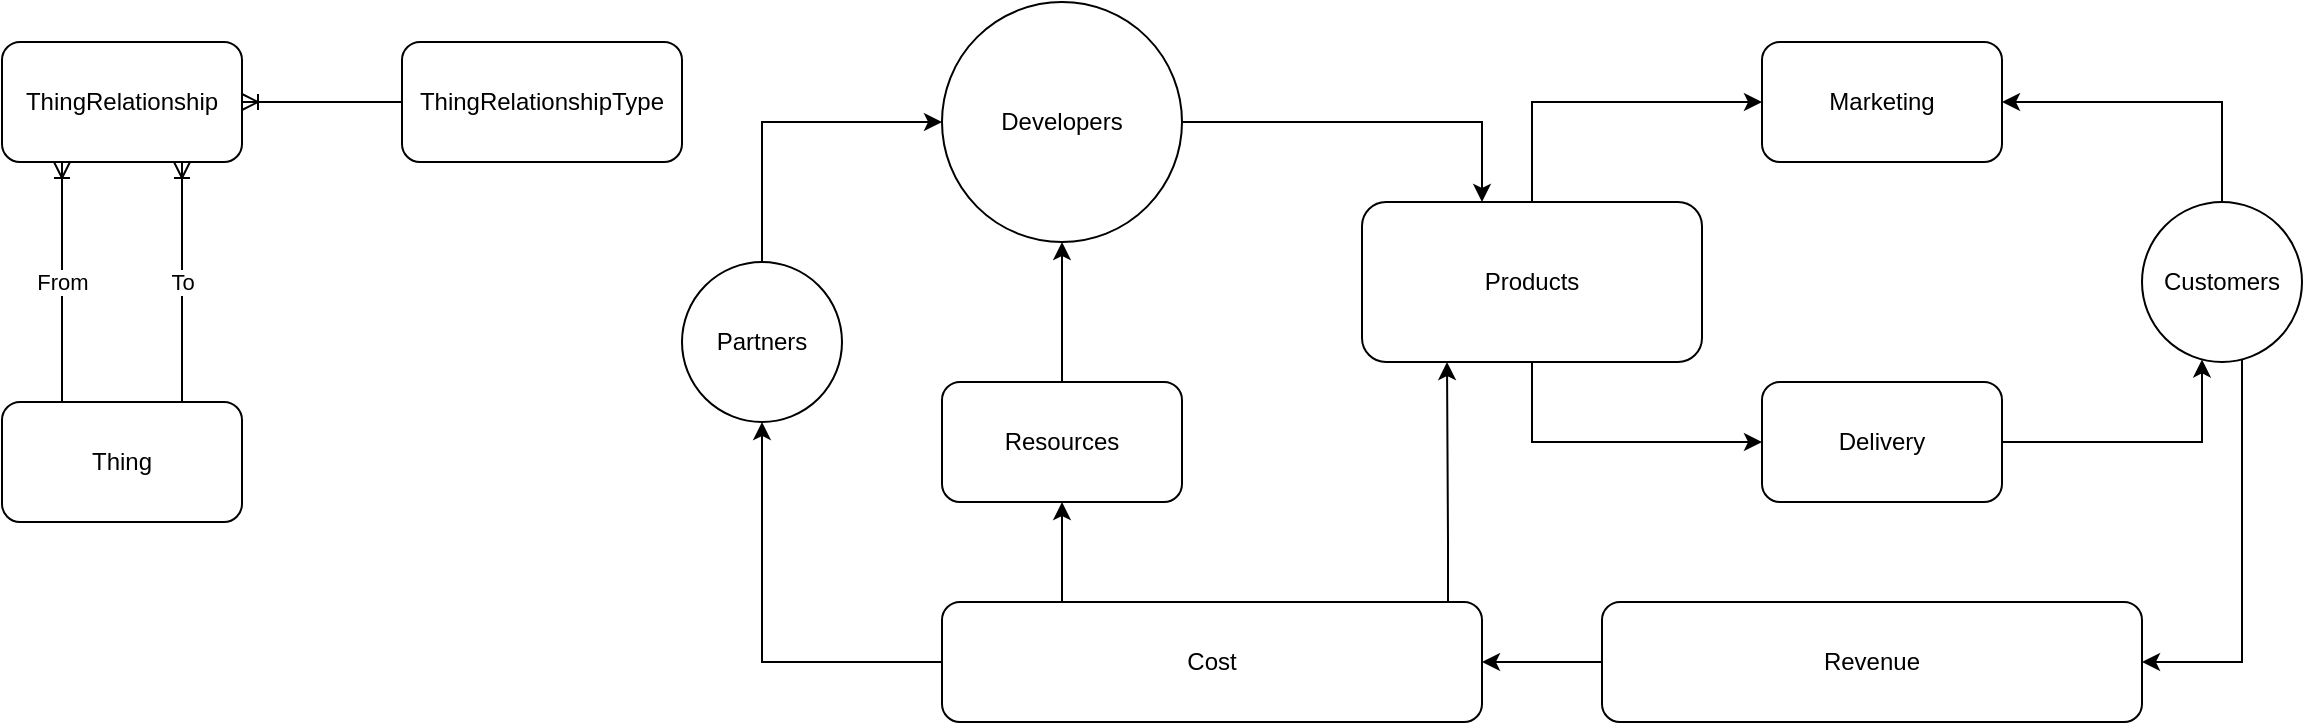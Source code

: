 <mxfile version="20.0.1" type="github">
  <diagram id="kLfH4D_ZT1quDpUzosNU" name="Page-1">
    <mxGraphModel dx="1504" dy="644" grid="1" gridSize="10" guides="1" tooltips="1" connect="1" arrows="1" fold="1" page="1" pageScale="1" pageWidth="1100" pageHeight="850" math="0" shadow="0">
      <root>
        <mxCell id="0" />
        <mxCell id="1" parent="0" />
        <mxCell id="CUlfAqQgtjspB6JNY3Dj-1" value="Thing" style="rounded=1;whiteSpace=wrap;html=1;" parent="1" vertex="1">
          <mxGeometry x="130" y="340" width="120" height="60" as="geometry" />
        </mxCell>
        <mxCell id="CUlfAqQgtjspB6JNY3Dj-3" value="From" style="edgeStyle=orthogonalEdgeStyle;rounded=0;orthogonalLoop=1;jettySize=auto;html=1;startArrow=ERoneToMany;startFill=0;endArrow=none;endFill=0;" parent="1" source="CUlfAqQgtjspB6JNY3Dj-2" target="CUlfAqQgtjspB6JNY3Dj-1" edge="1">
          <mxGeometry relative="1" as="geometry">
            <Array as="points">
              <mxPoint x="160" y="280" />
              <mxPoint x="160" y="280" />
            </Array>
          </mxGeometry>
        </mxCell>
        <mxCell id="CUlfAqQgtjspB6JNY3Dj-4" value="To" style="edgeStyle=orthogonalEdgeStyle;rounded=0;orthogonalLoop=1;jettySize=auto;html=1;startArrow=ERoneToMany;startFill=0;endArrow=none;endFill=0;" parent="1" source="CUlfAqQgtjspB6JNY3Dj-2" target="CUlfAqQgtjspB6JNY3Dj-1" edge="1">
          <mxGeometry relative="1" as="geometry">
            <Array as="points">
              <mxPoint x="220" y="280" />
              <mxPoint x="220" y="280" />
            </Array>
          </mxGeometry>
        </mxCell>
        <mxCell id="CUlfAqQgtjspB6JNY3Dj-6" style="edgeStyle=orthogonalEdgeStyle;rounded=0;orthogonalLoop=1;jettySize=auto;html=1;startArrow=ERoneToMany;startFill=0;endArrow=none;endFill=0;" parent="1" source="CUlfAqQgtjspB6JNY3Dj-2" target="CUlfAqQgtjspB6JNY3Dj-5" edge="1">
          <mxGeometry relative="1" as="geometry" />
        </mxCell>
        <mxCell id="CUlfAqQgtjspB6JNY3Dj-2" value="ThingRelationship" style="rounded=1;whiteSpace=wrap;html=1;" parent="1" vertex="1">
          <mxGeometry x="130" y="160" width="120" height="60" as="geometry" />
        </mxCell>
        <mxCell id="CUlfAqQgtjspB6JNY3Dj-5" value="ThingRelationshipType" style="rounded=1;whiteSpace=wrap;html=1;" parent="1" vertex="1">
          <mxGeometry x="330" y="160" width="140" height="60" as="geometry" />
        </mxCell>
        <mxCell id="FbO7rpiNY0paxXPIB6Mh-31" style="edgeStyle=orthogonalEdgeStyle;rounded=0;orthogonalLoop=1;jettySize=auto;html=1;exitX=0.25;exitY=0;exitDx=0;exitDy=0;" edge="1" parent="1" source="FbO7rpiNY0paxXPIB6Mh-1" target="FbO7rpiNY0paxXPIB6Mh-19">
          <mxGeometry relative="1" as="geometry">
            <Array as="points">
              <mxPoint x="660" y="440" />
            </Array>
          </mxGeometry>
        </mxCell>
        <mxCell id="FbO7rpiNY0paxXPIB6Mh-32" style="edgeStyle=orthogonalEdgeStyle;rounded=0;orthogonalLoop=1;jettySize=auto;html=1;entryX=0.5;entryY=1;entryDx=0;entryDy=0;" edge="1" parent="1" source="FbO7rpiNY0paxXPIB6Mh-1" target="FbO7rpiNY0paxXPIB6Mh-17">
          <mxGeometry relative="1" as="geometry" />
        </mxCell>
        <mxCell id="FbO7rpiNY0paxXPIB6Mh-34" style="edgeStyle=orthogonalEdgeStyle;rounded=0;orthogonalLoop=1;jettySize=auto;html=1;entryX=0.25;entryY=1;entryDx=0;entryDy=0;" edge="1" parent="1" source="FbO7rpiNY0paxXPIB6Mh-1" target="FbO7rpiNY0paxXPIB6Mh-4">
          <mxGeometry relative="1" as="geometry">
            <Array as="points">
              <mxPoint x="853" y="410" />
              <mxPoint x="853" y="410" />
            </Array>
          </mxGeometry>
        </mxCell>
        <mxCell id="FbO7rpiNY0paxXPIB6Mh-1" value="Cost" style="rounded=1;whiteSpace=wrap;html=1;" vertex="1" parent="1">
          <mxGeometry x="600" y="440" width="270" height="60" as="geometry" />
        </mxCell>
        <mxCell id="FbO7rpiNY0paxXPIB6Mh-30" style="edgeStyle=orthogonalEdgeStyle;rounded=0;orthogonalLoop=1;jettySize=auto;html=1;" edge="1" parent="1" source="FbO7rpiNY0paxXPIB6Mh-2" target="FbO7rpiNY0paxXPIB6Mh-1">
          <mxGeometry relative="1" as="geometry" />
        </mxCell>
        <mxCell id="FbO7rpiNY0paxXPIB6Mh-2" value="Revenue" style="rounded=1;whiteSpace=wrap;html=1;" vertex="1" parent="1">
          <mxGeometry x="930" y="440" width="270" height="60" as="geometry" />
        </mxCell>
        <mxCell id="FbO7rpiNY0paxXPIB6Mh-10" style="edgeStyle=orthogonalEdgeStyle;rounded=0;orthogonalLoop=1;jettySize=auto;html=1;" edge="1" parent="1" source="FbO7rpiNY0paxXPIB6Mh-4" target="FbO7rpiNY0paxXPIB6Mh-6">
          <mxGeometry relative="1" as="geometry">
            <Array as="points">
              <mxPoint x="895" y="190" />
            </Array>
          </mxGeometry>
        </mxCell>
        <mxCell id="FbO7rpiNY0paxXPIB6Mh-14" style="edgeStyle=orthogonalEdgeStyle;rounded=0;orthogonalLoop=1;jettySize=auto;html=1;" edge="1" parent="1" source="FbO7rpiNY0paxXPIB6Mh-4" target="FbO7rpiNY0paxXPIB6Mh-7">
          <mxGeometry relative="1" as="geometry">
            <Array as="points">
              <mxPoint x="895" y="360" />
            </Array>
          </mxGeometry>
        </mxCell>
        <mxCell id="FbO7rpiNY0paxXPIB6Mh-4" value="&lt;span style=&quot;&quot;&gt;Products&lt;/span&gt;" style="rounded=1;whiteSpace=wrap;html=1;" vertex="1" parent="1">
          <mxGeometry x="810" y="240" width="170" height="80" as="geometry" />
        </mxCell>
        <mxCell id="FbO7rpiNY0paxXPIB6Mh-9" style="edgeStyle=orthogonalEdgeStyle;rounded=0;orthogonalLoop=1;jettySize=auto;html=1;entryX=1;entryY=0.5;entryDx=0;entryDy=0;" edge="1" parent="1" source="FbO7rpiNY0paxXPIB6Mh-5" target="FbO7rpiNY0paxXPIB6Mh-2">
          <mxGeometry relative="1" as="geometry">
            <Array as="points">
              <mxPoint x="1250" y="470" />
            </Array>
          </mxGeometry>
        </mxCell>
        <mxCell id="FbO7rpiNY0paxXPIB6Mh-33" style="edgeStyle=orthogonalEdgeStyle;rounded=0;orthogonalLoop=1;jettySize=auto;html=1;" edge="1" parent="1" source="FbO7rpiNY0paxXPIB6Mh-5" target="FbO7rpiNY0paxXPIB6Mh-6">
          <mxGeometry relative="1" as="geometry">
            <Array as="points">
              <mxPoint x="1240" y="190" />
            </Array>
          </mxGeometry>
        </mxCell>
        <mxCell id="FbO7rpiNY0paxXPIB6Mh-5" value="Customers" style="ellipse;whiteSpace=wrap;html=1;aspect=fixed;" vertex="1" parent="1">
          <mxGeometry x="1200" y="240" width="80" height="80" as="geometry" />
        </mxCell>
        <mxCell id="FbO7rpiNY0paxXPIB6Mh-6" value="Marketing" style="rounded=1;whiteSpace=wrap;html=1;" vertex="1" parent="1">
          <mxGeometry x="1010" y="160" width="120" height="60" as="geometry" />
        </mxCell>
        <mxCell id="FbO7rpiNY0paxXPIB6Mh-8" style="edgeStyle=orthogonalEdgeStyle;rounded=0;orthogonalLoop=1;jettySize=auto;html=1;" edge="1" parent="1" source="FbO7rpiNY0paxXPIB6Mh-7" target="FbO7rpiNY0paxXPIB6Mh-5">
          <mxGeometry relative="1" as="geometry">
            <Array as="points">
              <mxPoint x="1230" y="360" />
            </Array>
          </mxGeometry>
        </mxCell>
        <mxCell id="FbO7rpiNY0paxXPIB6Mh-7" value="Delivery" style="rounded=1;whiteSpace=wrap;html=1;" vertex="1" parent="1">
          <mxGeometry x="1010" y="330" width="120" height="60" as="geometry" />
        </mxCell>
        <mxCell id="FbO7rpiNY0paxXPIB6Mh-20" style="edgeStyle=orthogonalEdgeStyle;rounded=0;orthogonalLoop=1;jettySize=auto;html=1;" edge="1" parent="1" source="FbO7rpiNY0paxXPIB6Mh-16" target="FbO7rpiNY0paxXPIB6Mh-4">
          <mxGeometry relative="1" as="geometry">
            <Array as="points">
              <mxPoint x="870" y="200" />
            </Array>
          </mxGeometry>
        </mxCell>
        <mxCell id="FbO7rpiNY0paxXPIB6Mh-16" value="Developers" style="ellipse;whiteSpace=wrap;html=1;aspect=fixed;" vertex="1" parent="1">
          <mxGeometry x="600" y="140" width="120" height="120" as="geometry" />
        </mxCell>
        <mxCell id="FbO7rpiNY0paxXPIB6Mh-22" style="edgeStyle=orthogonalEdgeStyle;rounded=0;orthogonalLoop=1;jettySize=auto;html=1;" edge="1" parent="1" source="FbO7rpiNY0paxXPIB6Mh-17" target="FbO7rpiNY0paxXPIB6Mh-16">
          <mxGeometry relative="1" as="geometry">
            <Array as="points">
              <mxPoint x="510" y="200" />
            </Array>
          </mxGeometry>
        </mxCell>
        <mxCell id="FbO7rpiNY0paxXPIB6Mh-17" value="Partners" style="ellipse;whiteSpace=wrap;html=1;aspect=fixed;" vertex="1" parent="1">
          <mxGeometry x="470" y="270" width="80" height="80" as="geometry" />
        </mxCell>
        <mxCell id="FbO7rpiNY0paxXPIB6Mh-21" style="edgeStyle=orthogonalEdgeStyle;rounded=0;orthogonalLoop=1;jettySize=auto;html=1;" edge="1" parent="1" source="FbO7rpiNY0paxXPIB6Mh-19" target="FbO7rpiNY0paxXPIB6Mh-16">
          <mxGeometry relative="1" as="geometry">
            <Array as="points">
              <mxPoint x="660" y="290" />
              <mxPoint x="660" y="290" />
            </Array>
          </mxGeometry>
        </mxCell>
        <mxCell id="FbO7rpiNY0paxXPIB6Mh-19" value="Resources" style="rounded=1;whiteSpace=wrap;html=1;" vertex="1" parent="1">
          <mxGeometry x="600" y="330" width="120" height="60" as="geometry" />
        </mxCell>
      </root>
    </mxGraphModel>
  </diagram>
</mxfile>
